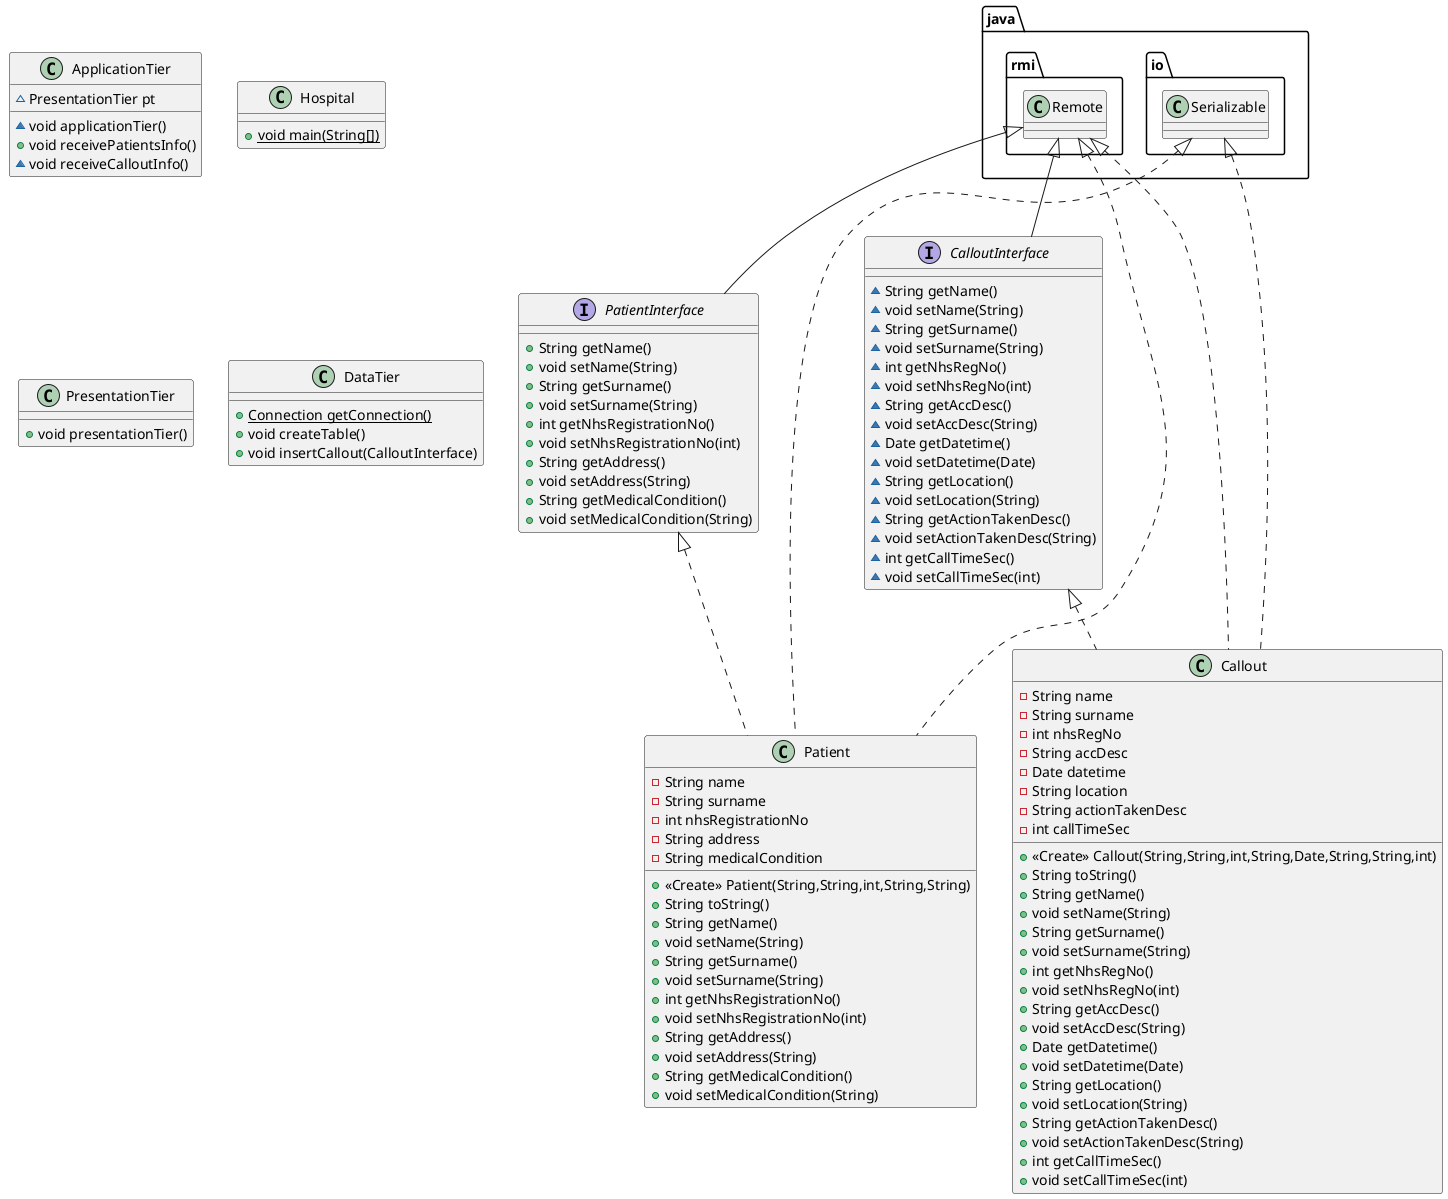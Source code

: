 @startuml
class Patient {
- String name
- String surname
- int nhsRegistrationNo
- String address
- String medicalCondition
+ <<Create>> Patient(String,String,int,String,String)
+ String toString()
+ String getName()
+ void setName(String)
+ String getSurname()
+ void setSurname(String)
+ int getNhsRegistrationNo()
+ void setNhsRegistrationNo(int)
+ String getAddress()
+ void setAddress(String)
+ String getMedicalCondition()
+ void setMedicalCondition(String)
}
class ApplicationTier {
~ PresentationTier pt
~ void applicationTier()
+ void receivePatientsInfo()
~ void receiveCalloutInfo()
}
class Callout {
- String name
- String surname
- int nhsRegNo
- String accDesc
- Date datetime
- String location
- String actionTakenDesc
- int callTimeSec
+ <<Create>> Callout(String,String,int,String,Date,String,String,int)
+ String toString()
+ String getName()
+ void setName(String)
+ String getSurname()
+ void setSurname(String)
+ int getNhsRegNo()
+ void setNhsRegNo(int)
+ String getAccDesc()
+ void setAccDesc(String)
+ Date getDatetime()
+ void setDatetime(Date)
+ String getLocation()
+ void setLocation(String)
+ String getActionTakenDesc()
+ void setActionTakenDesc(String)
+ int getCallTimeSec()
+ void setCallTimeSec(int)
}
class Hospital {
+ {static} void main(String[])
}
class PresentationTier {
+ void presentationTier()
}
interface PatientInterface {
+ String getName()
+ void setName(String)
+ String getSurname()
+ void setSurname(String)
+ int getNhsRegistrationNo()
+ void setNhsRegistrationNo(int)
+ String getAddress()
+ void setAddress(String)
+ String getMedicalCondition()
+ void setMedicalCondition(String)
}
interface CalloutInterface {
~ String getName()
~ void setName(String)
~ String getSurname()
~ void setSurname(String)
~ int getNhsRegNo()
~ void setNhsRegNo(int)
~ String getAccDesc()
~ void setAccDesc(String)
~ Date getDatetime()
~ void setDatetime(Date)
~ String getLocation()
~ void setLocation(String)
~ String getActionTakenDesc()
~ void setActionTakenDesc(String)
~ int getCallTimeSec()
~ void setCallTimeSec(int)
}
class DataTier {
+ {static} Connection getConnection()
+ void createTable()
+ void insertCallout(CalloutInterface)
}


java.io.Serializable <|.. Patient
PatientInterface <|.. Patient
java.rmi.Remote <|.. Patient
java.io.Serializable <|.. Callout
java.rmi.Remote <|.. Callout
CalloutInterface <|.. Callout
java.rmi.Remote <|-- PatientInterface
java.rmi.Remote <|-- CalloutInterface
@enduml